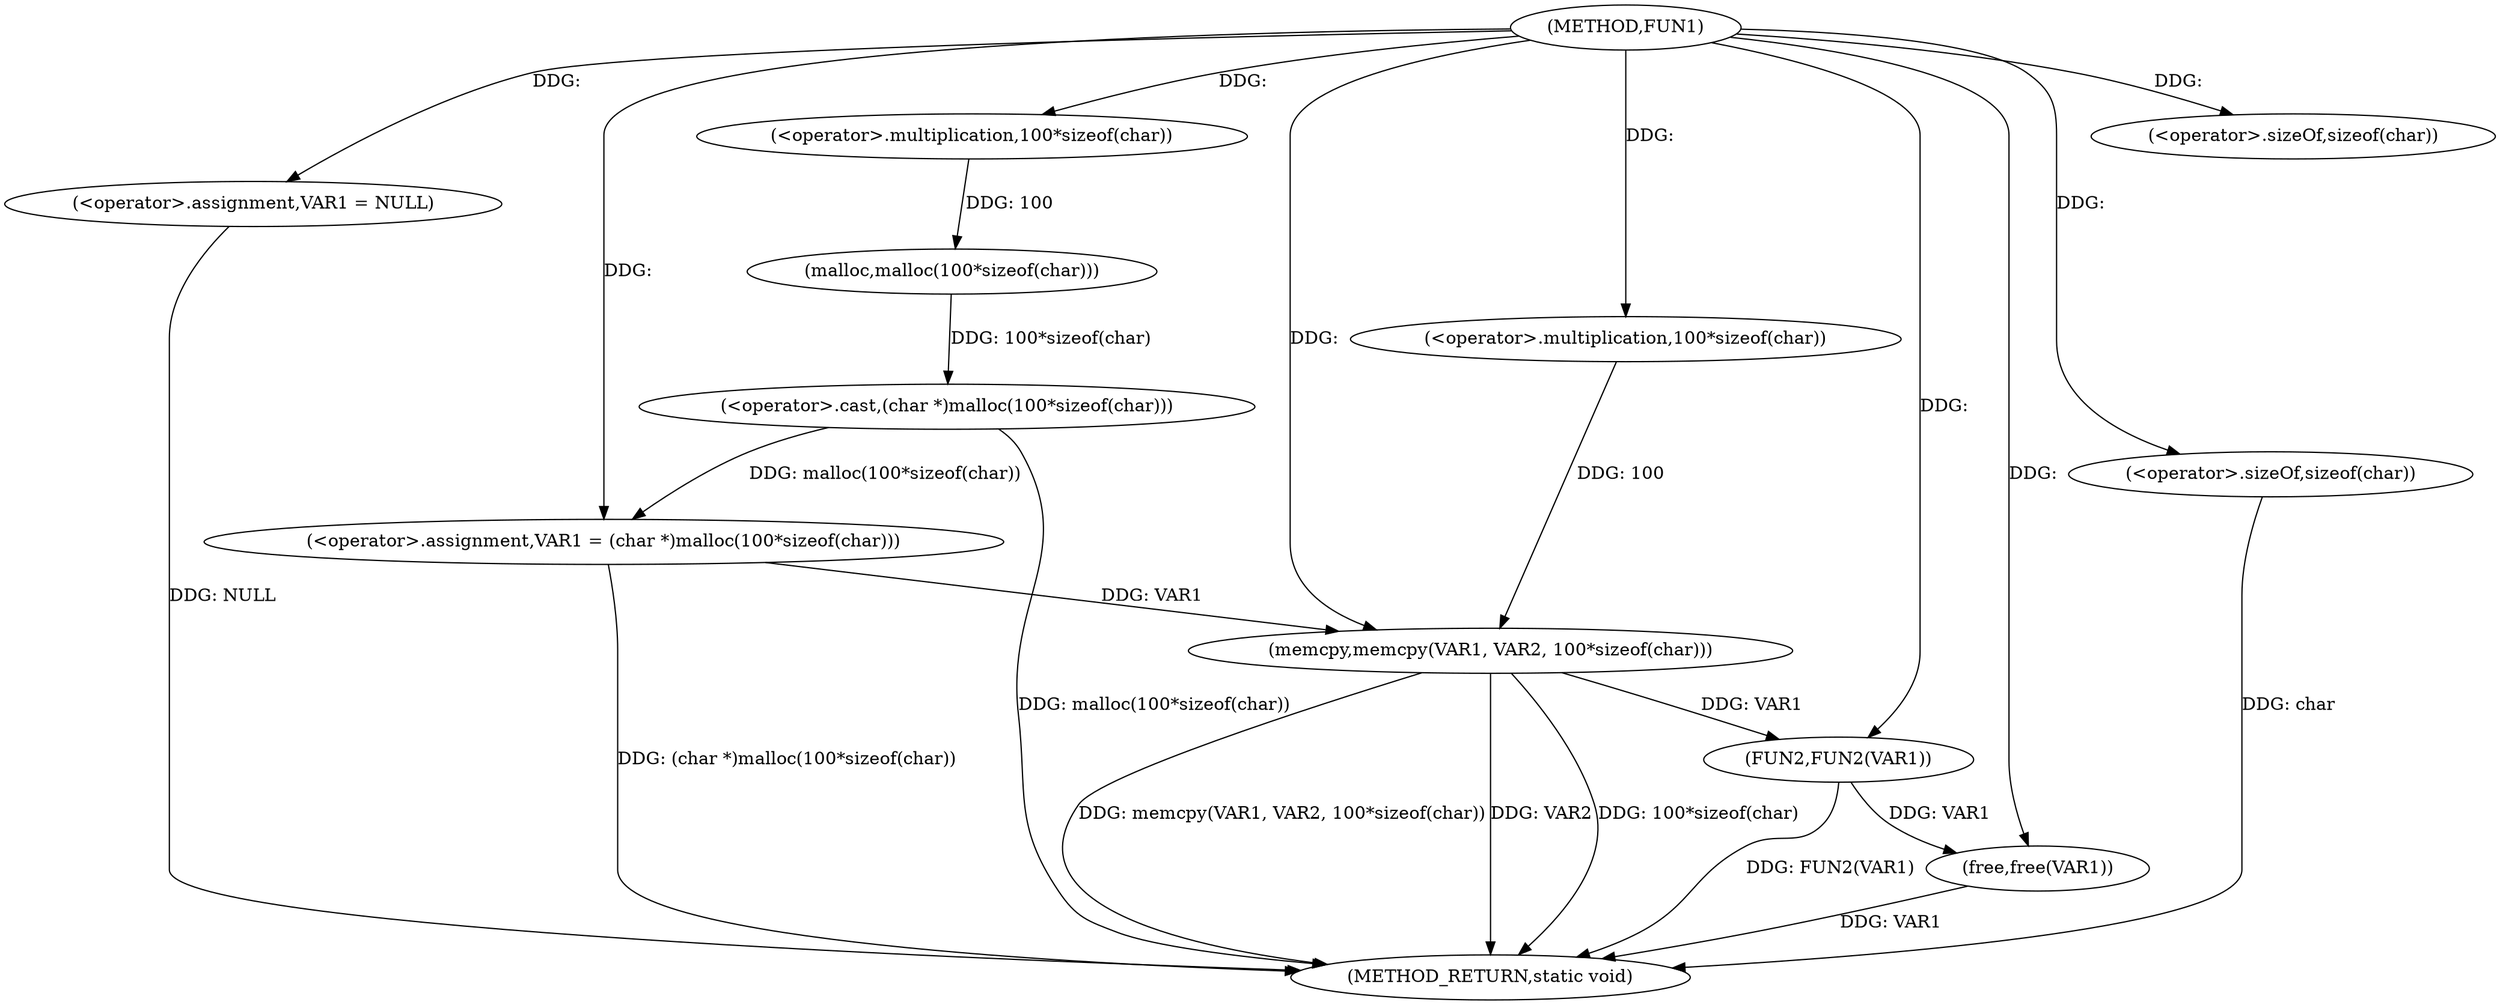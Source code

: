 digraph FUN1 {  
"1000100" [label = "(METHOD,FUN1)" ]
"1000130" [label = "(METHOD_RETURN,static void)" ]
"1000103" [label = "(<operator>.assignment,VAR1 = NULL)" ]
"1000108" [label = "(<operator>.assignment,VAR1 = (char *)malloc(100*sizeof(char)))" ]
"1000110" [label = "(<operator>.cast,(char *)malloc(100*sizeof(char)))" ]
"1000112" [label = "(malloc,malloc(100*sizeof(char)))" ]
"1000113" [label = "(<operator>.multiplication,100*sizeof(char))" ]
"1000115" [label = "(<operator>.sizeOf,sizeof(char))" ]
"1000119" [label = "(memcpy,memcpy(VAR1, VAR2, 100*sizeof(char)))" ]
"1000122" [label = "(<operator>.multiplication,100*sizeof(char))" ]
"1000124" [label = "(<operator>.sizeOf,sizeof(char))" ]
"1000126" [label = "(FUN2,FUN2(VAR1))" ]
"1000128" [label = "(free,free(VAR1))" ]
  "1000126" -> "1000130"  [ label = "DDG: FUN2(VAR1)"] 
  "1000124" -> "1000130"  [ label = "DDG: char"] 
  "1000103" -> "1000130"  [ label = "DDG: NULL"] 
  "1000119" -> "1000130"  [ label = "DDG: VAR2"] 
  "1000110" -> "1000130"  [ label = "DDG: malloc(100*sizeof(char))"] 
  "1000108" -> "1000130"  [ label = "DDG: (char *)malloc(100*sizeof(char))"] 
  "1000119" -> "1000130"  [ label = "DDG: 100*sizeof(char)"] 
  "1000119" -> "1000130"  [ label = "DDG: memcpy(VAR1, VAR2, 100*sizeof(char))"] 
  "1000128" -> "1000130"  [ label = "DDG: VAR1"] 
  "1000100" -> "1000103"  [ label = "DDG: "] 
  "1000110" -> "1000108"  [ label = "DDG: malloc(100*sizeof(char))"] 
  "1000100" -> "1000108"  [ label = "DDG: "] 
  "1000112" -> "1000110"  [ label = "DDG: 100*sizeof(char)"] 
  "1000113" -> "1000112"  [ label = "DDG: 100"] 
  "1000100" -> "1000113"  [ label = "DDG: "] 
  "1000100" -> "1000115"  [ label = "DDG: "] 
  "1000108" -> "1000119"  [ label = "DDG: VAR1"] 
  "1000100" -> "1000119"  [ label = "DDG: "] 
  "1000122" -> "1000119"  [ label = "DDG: 100"] 
  "1000100" -> "1000122"  [ label = "DDG: "] 
  "1000100" -> "1000124"  [ label = "DDG: "] 
  "1000119" -> "1000126"  [ label = "DDG: VAR1"] 
  "1000100" -> "1000126"  [ label = "DDG: "] 
  "1000126" -> "1000128"  [ label = "DDG: VAR1"] 
  "1000100" -> "1000128"  [ label = "DDG: "] 
}
